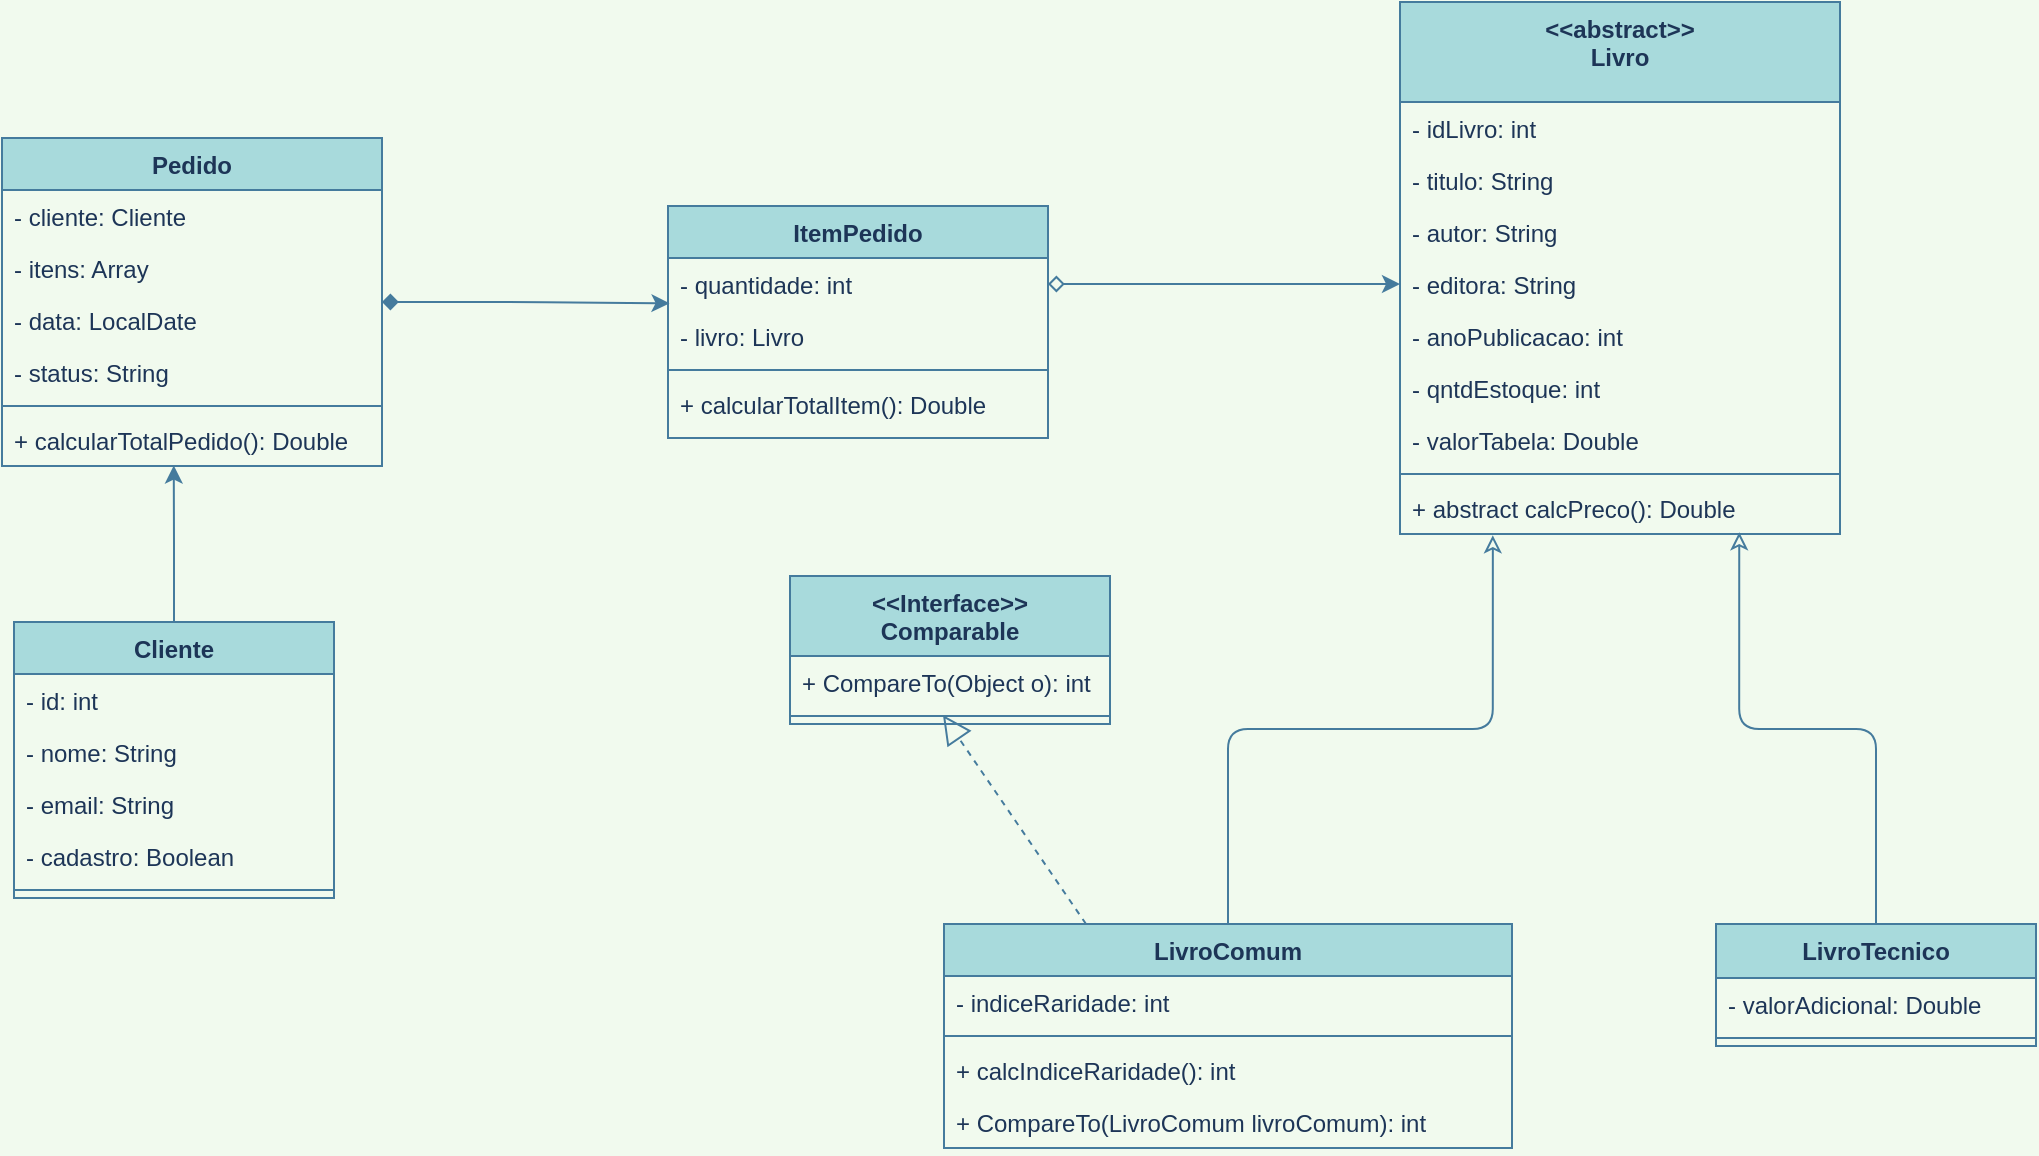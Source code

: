 <mxfile version="15.1.4" type="device"><diagram id="tUumAL8Y4nLpT35IZb9z" name="Page-1"><mxGraphModel dx="1518" dy="910" grid="0" gridSize="10" guides="1" tooltips="1" connect="1" arrows="1" fold="1" page="1" pageScale="1" pageWidth="1169" pageHeight="827" background="#F1FAEE" math="0" shadow="0"><root><mxCell id="0"/><mxCell id="1" parent="0"/><mxCell id="oF7gF42K3Qm1bA6qkh1C-5" value="&lt;&lt;abstract&gt;&gt;&#xa;Livro" style="swimlane;fontStyle=1;align=center;verticalAlign=top;childLayout=stackLayout;horizontal=1;startSize=50;horizontalStack=0;resizeParent=1;resizeParentMax=0;resizeLast=0;collapsible=1;marginBottom=0;fillColor=#A8DADC;strokeColor=#457B9D;fontColor=#1D3557;" vertex="1" parent="1"><mxGeometry x="769" y="35" width="220" height="266" as="geometry"/></mxCell><mxCell id="oF7gF42K3Qm1bA6qkh1C-6" value="- idLivro: int" style="text;strokeColor=none;fillColor=none;align=left;verticalAlign=top;spacingLeft=4;spacingRight=4;overflow=hidden;rotatable=0;points=[[0,0.5],[1,0.5]];portConstraint=eastwest;fontColor=#1D3557;" vertex="1" parent="oF7gF42K3Qm1bA6qkh1C-5"><mxGeometry y="50" width="220" height="26" as="geometry"/></mxCell><mxCell id="oF7gF42K3Qm1bA6qkh1C-21" value="- titulo: String" style="text;strokeColor=none;fillColor=none;align=left;verticalAlign=top;spacingLeft=4;spacingRight=4;overflow=hidden;rotatable=0;points=[[0,0.5],[1,0.5]];portConstraint=eastwest;fontColor=#1D3557;" vertex="1" parent="oF7gF42K3Qm1bA6qkh1C-5"><mxGeometry y="76" width="220" height="26" as="geometry"/></mxCell><mxCell id="oF7gF42K3Qm1bA6qkh1C-22" value="- autor: String" style="text;strokeColor=none;fillColor=none;align=left;verticalAlign=top;spacingLeft=4;spacingRight=4;overflow=hidden;rotatable=0;points=[[0,0.5],[1,0.5]];portConstraint=eastwest;fontColor=#1D3557;" vertex="1" parent="oF7gF42K3Qm1bA6qkh1C-5"><mxGeometry y="102" width="220" height="26" as="geometry"/></mxCell><mxCell id="oF7gF42K3Qm1bA6qkh1C-23" value="- editora: String" style="text;strokeColor=none;fillColor=none;align=left;verticalAlign=top;spacingLeft=4;spacingRight=4;overflow=hidden;rotatable=0;points=[[0,0.5],[1,0.5]];portConstraint=eastwest;fontColor=#1D3557;" vertex="1" parent="oF7gF42K3Qm1bA6qkh1C-5"><mxGeometry y="128" width="220" height="26" as="geometry"/></mxCell><mxCell id="oF7gF42K3Qm1bA6qkh1C-24" value="- anoPublicacao: int" style="text;strokeColor=none;fillColor=none;align=left;verticalAlign=top;spacingLeft=4;spacingRight=4;overflow=hidden;rotatable=0;points=[[0,0.5],[1,0.5]];portConstraint=eastwest;fontColor=#1D3557;" vertex="1" parent="oF7gF42K3Qm1bA6qkh1C-5"><mxGeometry y="154" width="220" height="26" as="geometry"/></mxCell><mxCell id="oF7gF42K3Qm1bA6qkh1C-25" value="- qntdEstoque: int" style="text;strokeColor=none;fillColor=none;align=left;verticalAlign=top;spacingLeft=4;spacingRight=4;overflow=hidden;rotatable=0;points=[[0,0.5],[1,0.5]];portConstraint=eastwest;fontColor=#1D3557;" vertex="1" parent="oF7gF42K3Qm1bA6qkh1C-5"><mxGeometry y="180" width="220" height="26" as="geometry"/></mxCell><mxCell id="oF7gF42K3Qm1bA6qkh1C-26" value="- valorTabela: Double" style="text;strokeColor=none;fillColor=none;align=left;verticalAlign=top;spacingLeft=4;spacingRight=4;overflow=hidden;rotatable=0;points=[[0,0.5],[1,0.5]];portConstraint=eastwest;fontColor=#1D3557;" vertex="1" parent="oF7gF42K3Qm1bA6qkh1C-5"><mxGeometry y="206" width="220" height="26" as="geometry"/></mxCell><mxCell id="oF7gF42K3Qm1bA6qkh1C-7" value="" style="line;strokeWidth=1;fillColor=none;align=left;verticalAlign=middle;spacingTop=-1;spacingLeft=3;spacingRight=3;rotatable=0;labelPosition=right;points=[];portConstraint=eastwest;labelBackgroundColor=#F1FAEE;strokeColor=#457B9D;fontColor=#1D3557;" vertex="1" parent="oF7gF42K3Qm1bA6qkh1C-5"><mxGeometry y="232" width="220" height="8" as="geometry"/></mxCell><mxCell id="oF7gF42K3Qm1bA6qkh1C-8" value="+ abstract calcPreco(): Double" style="text;strokeColor=none;fillColor=none;align=left;verticalAlign=top;spacingLeft=4;spacingRight=4;overflow=hidden;rotatable=0;points=[[0,0.5],[1,0.5]];portConstraint=eastwest;fontColor=#1D3557;" vertex="1" parent="oF7gF42K3Qm1bA6qkh1C-5"><mxGeometry y="240" width="220" height="26" as="geometry"/></mxCell><mxCell id="oF7gF42K3Qm1bA6qkh1C-9" value="Cliente" style="swimlane;fontStyle=1;align=center;verticalAlign=top;childLayout=stackLayout;horizontal=1;startSize=26;horizontalStack=0;resizeParent=1;resizeParentMax=0;resizeLast=0;collapsible=1;marginBottom=0;fillColor=#A8DADC;strokeColor=#457B9D;fontColor=#1D3557;" vertex="1" parent="1"><mxGeometry x="76" y="345" width="160" height="138" as="geometry"/></mxCell><mxCell id="oF7gF42K3Qm1bA6qkh1C-10" value="- id: int" style="text;strokeColor=none;fillColor=none;align=left;verticalAlign=top;spacingLeft=4;spacingRight=4;overflow=hidden;rotatable=0;points=[[0,0.5],[1,0.5]];portConstraint=eastwest;fontColor=#1D3557;" vertex="1" parent="oF7gF42K3Qm1bA6qkh1C-9"><mxGeometry y="26" width="160" height="26" as="geometry"/></mxCell><mxCell id="oF7gF42K3Qm1bA6qkh1C-40" value="- nome: String" style="text;strokeColor=none;fillColor=none;align=left;verticalAlign=top;spacingLeft=4;spacingRight=4;overflow=hidden;rotatable=0;points=[[0,0.5],[1,0.5]];portConstraint=eastwest;fontColor=#1D3557;" vertex="1" parent="oF7gF42K3Qm1bA6qkh1C-9"><mxGeometry y="52" width="160" height="26" as="geometry"/></mxCell><mxCell id="oF7gF42K3Qm1bA6qkh1C-41" value="- email: String" style="text;strokeColor=none;fillColor=none;align=left;verticalAlign=top;spacingLeft=4;spacingRight=4;overflow=hidden;rotatable=0;points=[[0,0.5],[1,0.5]];portConstraint=eastwest;fontColor=#1D3557;" vertex="1" parent="oF7gF42K3Qm1bA6qkh1C-9"><mxGeometry y="78" width="160" height="26" as="geometry"/></mxCell><mxCell id="oF7gF42K3Qm1bA6qkh1C-64" value="- cadastro: Boolean" style="text;strokeColor=none;fillColor=none;align=left;verticalAlign=top;spacingLeft=4;spacingRight=4;overflow=hidden;rotatable=0;points=[[0,0.5],[1,0.5]];portConstraint=eastwest;fontColor=#1D3557;" vertex="1" parent="oF7gF42K3Qm1bA6qkh1C-9"><mxGeometry y="104" width="160" height="26" as="geometry"/></mxCell><mxCell id="oF7gF42K3Qm1bA6qkh1C-11" value="" style="line;strokeWidth=1;fillColor=none;align=left;verticalAlign=middle;spacingTop=-1;spacingLeft=3;spacingRight=3;rotatable=0;labelPosition=right;points=[];portConstraint=eastwest;labelBackgroundColor=#F1FAEE;strokeColor=#457B9D;fontColor=#1D3557;" vertex="1" parent="oF7gF42K3Qm1bA6qkh1C-9"><mxGeometry y="130" width="160" height="8" as="geometry"/></mxCell><mxCell id="oF7gF42K3Qm1bA6qkh1C-48" style="edgeStyle=orthogonalEdgeStyle;rounded=0;orthogonalLoop=1;jettySize=auto;html=1;entryX=0.452;entryY=0.991;entryDx=0;entryDy=0;entryPerimeter=0;endArrow=classic;endFill=1;exitX=0.5;exitY=0;exitDx=0;exitDy=0;labelBackgroundColor=#F1FAEE;strokeColor=#457B9D;fontColor=#1D3557;" edge="1" parent="1" source="oF7gF42K3Qm1bA6qkh1C-9" target="oF7gF42K3Qm1bA6qkh1C-47"><mxGeometry relative="1" as="geometry"><mxPoint x="156" y="383" as="sourcePoint"/></mxGeometry></mxCell><mxCell id="oF7gF42K3Qm1bA6qkh1C-69" style="edgeStyle=orthogonalEdgeStyle;curved=0;rounded=1;sketch=0;orthogonalLoop=1;jettySize=auto;html=1;entryX=0.004;entryY=0.871;entryDx=0;entryDy=0;entryPerimeter=0;fontColor=#1D3557;strokeColor=#457B9D;fillColor=#A8DADC;startArrow=diamond;startFill=1;" edge="1" parent="1" source="oF7gF42K3Qm1bA6qkh1C-13" target="oF7gF42K3Qm1bA6qkh1C-59"><mxGeometry relative="1" as="geometry"/></mxCell><mxCell id="oF7gF42K3Qm1bA6qkh1C-13" value="Pedido" style="swimlane;fontStyle=1;align=center;verticalAlign=top;childLayout=stackLayout;horizontal=1;startSize=26;horizontalStack=0;resizeParent=1;resizeParentMax=0;resizeLast=0;collapsible=1;marginBottom=0;fillColor=#A8DADC;strokeColor=#457B9D;fontColor=#1D3557;" vertex="1" parent="1"><mxGeometry x="70" y="103" width="190" height="164" as="geometry"/></mxCell><mxCell id="oF7gF42K3Qm1bA6qkh1C-14" value="- cliente: Cliente" style="text;strokeColor=none;fillColor=none;align=left;verticalAlign=top;spacingLeft=4;spacingRight=4;overflow=hidden;rotatable=0;points=[[0,0.5],[1,0.5]];portConstraint=eastwest;fontColor=#1D3557;" vertex="1" parent="oF7gF42K3Qm1bA6qkh1C-13"><mxGeometry y="26" width="190" height="26" as="geometry"/></mxCell><mxCell id="oF7gF42K3Qm1bA6qkh1C-97" value="- itens: Array" style="text;strokeColor=none;fillColor=none;align=left;verticalAlign=top;spacingLeft=4;spacingRight=4;overflow=hidden;rotatable=0;points=[[0,0.5],[1,0.5]];portConstraint=eastwest;fontColor=#1D3557;" vertex="1" parent="oF7gF42K3Qm1bA6qkh1C-13"><mxGeometry y="52" width="190" height="26" as="geometry"/></mxCell><mxCell id="oF7gF42K3Qm1bA6qkh1C-98" value="- data: LocalDate" style="text;strokeColor=none;fillColor=none;align=left;verticalAlign=top;spacingLeft=4;spacingRight=4;overflow=hidden;rotatable=0;points=[[0,0.5],[1,0.5]];portConstraint=eastwest;fontColor=#1D3557;" vertex="1" parent="oF7gF42K3Qm1bA6qkh1C-13"><mxGeometry y="78" width="190" height="26" as="geometry"/></mxCell><mxCell id="oF7gF42K3Qm1bA6qkh1C-42" value="- status: String" style="text;strokeColor=none;fillColor=none;align=left;verticalAlign=top;spacingLeft=4;spacingRight=4;overflow=hidden;rotatable=0;points=[[0,0.5],[1,0.5]];portConstraint=eastwest;fontColor=#1D3557;" vertex="1" parent="oF7gF42K3Qm1bA6qkh1C-13"><mxGeometry y="104" width="190" height="26" as="geometry"/></mxCell><mxCell id="oF7gF42K3Qm1bA6qkh1C-15" value="" style="line;strokeWidth=1;fillColor=none;align=left;verticalAlign=middle;spacingTop=-1;spacingLeft=3;spacingRight=3;rotatable=0;labelPosition=right;points=[];portConstraint=eastwest;labelBackgroundColor=#F1FAEE;strokeColor=#457B9D;fontColor=#1D3557;" vertex="1" parent="oF7gF42K3Qm1bA6qkh1C-13"><mxGeometry y="130" width="190" height="8" as="geometry"/></mxCell><mxCell id="oF7gF42K3Qm1bA6qkh1C-47" value="+ calcularTotalPedido(): Double" style="text;strokeColor=none;fillColor=none;align=left;verticalAlign=top;spacingLeft=4;spacingRight=4;overflow=hidden;rotatable=0;points=[[0,0.5],[1,0.5]];portConstraint=eastwest;fontColor=#1D3557;" vertex="1" parent="oF7gF42K3Qm1bA6qkh1C-13"><mxGeometry y="138" width="190" height="26" as="geometry"/></mxCell><mxCell id="oF7gF42K3Qm1bA6qkh1C-100" style="edgeStyle=orthogonalEdgeStyle;curved=0;rounded=1;sketch=0;orthogonalLoop=1;jettySize=auto;html=1;entryX=0.211;entryY=1.026;entryDx=0;entryDy=0;entryPerimeter=0;fontColor=#1D3557;startArrow=none;startFill=0;endArrow=classic;endFill=0;strokeColor=#457B9D;fillColor=#A8DADC;" edge="1" parent="1" source="oF7gF42K3Qm1bA6qkh1C-28" target="oF7gF42K3Qm1bA6qkh1C-8"><mxGeometry relative="1" as="geometry"/></mxCell><mxCell id="oF7gF42K3Qm1bA6qkh1C-28" value="LivroComum" style="swimlane;fontStyle=1;align=center;verticalAlign=top;childLayout=stackLayout;horizontal=1;startSize=26;horizontalStack=0;resizeParent=1;resizeParentMax=0;resizeLast=0;collapsible=1;marginBottom=0;fillColor=#A8DADC;strokeColor=#457B9D;fontColor=#1D3557;" vertex="1" parent="1"><mxGeometry x="541" y="496" width="284" height="112" as="geometry"/></mxCell><mxCell id="oF7gF42K3Qm1bA6qkh1C-29" value="- indiceRaridade: int" style="text;strokeColor=none;fillColor=none;align=left;verticalAlign=top;spacingLeft=4;spacingRight=4;overflow=hidden;rotatable=0;points=[[0,0.5],[1,0.5]];portConstraint=eastwest;fontColor=#1D3557;" vertex="1" parent="oF7gF42K3Qm1bA6qkh1C-28"><mxGeometry y="26" width="284" height="26" as="geometry"/></mxCell><mxCell id="oF7gF42K3Qm1bA6qkh1C-30" value="" style="line;strokeWidth=1;fillColor=none;align=left;verticalAlign=middle;spacingTop=-1;spacingLeft=3;spacingRight=3;rotatable=0;labelPosition=right;points=[];portConstraint=eastwest;labelBackgroundColor=#F1FAEE;strokeColor=#457B9D;fontColor=#1D3557;" vertex="1" parent="oF7gF42K3Qm1bA6qkh1C-28"><mxGeometry y="52" width="284" height="8" as="geometry"/></mxCell><mxCell id="oF7gF42K3Qm1bA6qkh1C-31" value="+ calcIndiceRaridade(): int" style="text;strokeColor=none;fillColor=none;align=left;verticalAlign=top;spacingLeft=4;spacingRight=4;overflow=hidden;rotatable=0;points=[[0,0.5],[1,0.5]];portConstraint=eastwest;fontColor=#1D3557;" vertex="1" parent="oF7gF42K3Qm1bA6qkh1C-28"><mxGeometry y="60" width="284" height="26" as="geometry"/></mxCell><mxCell id="oF7gF42K3Qm1bA6qkh1C-73" value="+ CompareTo(LivroComum livroComum): int" style="text;strokeColor=none;fillColor=none;align=left;verticalAlign=top;spacingLeft=4;spacingRight=4;overflow=hidden;rotatable=0;points=[[0,0.5],[1,0.5]];portConstraint=eastwest;fontColor=#1D3557;" vertex="1" parent="oF7gF42K3Qm1bA6qkh1C-28"><mxGeometry y="86" width="284" height="26" as="geometry"/></mxCell><mxCell id="oF7gF42K3Qm1bA6qkh1C-50" value="&lt;&lt;Interface&gt;&gt;&#xa;Comparable" style="swimlane;fontStyle=1;align=center;verticalAlign=top;childLayout=stackLayout;horizontal=1;startSize=40;horizontalStack=0;resizeParent=1;resizeParentMax=0;resizeLast=0;collapsible=1;marginBottom=0;fillColor=#A8DADC;strokeColor=#457B9D;fontColor=#1D3557;" vertex="1" parent="1"><mxGeometry x="464" y="322" width="160" height="74" as="geometry"/></mxCell><mxCell id="oF7gF42K3Qm1bA6qkh1C-51" value="+ CompareTo(Object o): int" style="text;strokeColor=none;fillColor=none;align=left;verticalAlign=top;spacingLeft=4;spacingRight=4;overflow=hidden;rotatable=0;points=[[0,0.5],[1,0.5]];portConstraint=eastwest;fontColor=#1D3557;" vertex="1" parent="oF7gF42K3Qm1bA6qkh1C-50"><mxGeometry y="40" width="160" height="26" as="geometry"/></mxCell><mxCell id="oF7gF42K3Qm1bA6qkh1C-52" value="" style="line;strokeWidth=1;fillColor=none;align=left;verticalAlign=middle;spacingTop=-1;spacingLeft=3;spacingRight=3;rotatable=0;labelPosition=right;points=[];portConstraint=eastwest;labelBackgroundColor=#F1FAEE;strokeColor=#457B9D;fontColor=#1D3557;" vertex="1" parent="oF7gF42K3Qm1bA6qkh1C-50"><mxGeometry y="66" width="160" height="8" as="geometry"/></mxCell><mxCell id="oF7gF42K3Qm1bA6qkh1C-53" value="" style="endArrow=block;dashed=1;endFill=0;endSize=12;html=1;labelBackgroundColor=#F1FAEE;strokeColor=#457B9D;fontColor=#1D3557;entryX=0.478;entryY=0.434;entryDx=0;entryDy=0;entryPerimeter=0;exitX=0.25;exitY=0;exitDx=0;exitDy=0;" edge="1" parent="1" source="oF7gF42K3Qm1bA6qkh1C-28" target="oF7gF42K3Qm1bA6qkh1C-52"><mxGeometry width="160" relative="1" as="geometry"><mxPoint x="440" y="460" as="sourcePoint"/><mxPoint x="777" y="610" as="targetPoint"/></mxGeometry></mxCell><mxCell id="oF7gF42K3Qm1bA6qkh1C-56" value="ItemPedido" style="swimlane;fontStyle=1;align=center;verticalAlign=top;childLayout=stackLayout;horizontal=1;startSize=26;horizontalStack=0;resizeParent=1;resizeParentMax=0;resizeLast=0;collapsible=1;marginBottom=0;fillColor=#A8DADC;strokeColor=#457B9D;fontColor=#1D3557;" vertex="1" parent="1"><mxGeometry x="403" y="137" width="190" height="116" as="geometry"/></mxCell><mxCell id="oF7gF42K3Qm1bA6qkh1C-59" value="- quantidade: int" style="text;strokeColor=none;fillColor=none;align=left;verticalAlign=top;spacingLeft=4;spacingRight=4;overflow=hidden;rotatable=0;points=[[0,0.5],[1,0.5]];portConstraint=eastwest;fontColor=#1D3557;" vertex="1" parent="oF7gF42K3Qm1bA6qkh1C-56"><mxGeometry y="26" width="190" height="26" as="geometry"/></mxCell><mxCell id="oF7gF42K3Qm1bA6qkh1C-99" value="- livro: Livro" style="text;strokeColor=none;fillColor=none;align=left;verticalAlign=top;spacingLeft=4;spacingRight=4;overflow=hidden;rotatable=0;points=[[0,0.5],[1,0.5]];portConstraint=eastwest;fontColor=#1D3557;" vertex="1" parent="oF7gF42K3Qm1bA6qkh1C-56"><mxGeometry y="52" width="190" height="26" as="geometry"/></mxCell><mxCell id="oF7gF42K3Qm1bA6qkh1C-60" value="" style="line;strokeWidth=1;fillColor=none;align=left;verticalAlign=middle;spacingTop=-1;spacingLeft=3;spacingRight=3;rotatable=0;labelPosition=right;points=[];portConstraint=eastwest;labelBackgroundColor=#F1FAEE;strokeColor=#457B9D;fontColor=#1D3557;" vertex="1" parent="oF7gF42K3Qm1bA6qkh1C-56"><mxGeometry y="78" width="190" height="8" as="geometry"/></mxCell><mxCell id="oF7gF42K3Qm1bA6qkh1C-61" value="+ calcularTotalItem(): Double" style="text;strokeColor=none;fillColor=none;align=left;verticalAlign=top;spacingLeft=4;spacingRight=4;overflow=hidden;rotatable=0;points=[[0,0.5],[1,0.5]];portConstraint=eastwest;fontColor=#1D3557;" vertex="1" parent="oF7gF42K3Qm1bA6qkh1C-56"><mxGeometry y="86" width="190" height="30" as="geometry"/></mxCell><mxCell id="oF7gF42K3Qm1bA6qkh1C-70" style="edgeStyle=orthogonalEdgeStyle;curved=0;rounded=1;sketch=0;orthogonalLoop=1;jettySize=auto;html=1;entryX=0;entryY=0.5;entryDx=0;entryDy=0;fontColor=#1D3557;strokeColor=#457B9D;fillColor=#A8DADC;startArrow=diamond;startFill=0;" edge="1" parent="1" source="oF7gF42K3Qm1bA6qkh1C-59" target="oF7gF42K3Qm1bA6qkh1C-23"><mxGeometry relative="1" as="geometry"/></mxCell><mxCell id="oF7gF42K3Qm1bA6qkh1C-96" style="edgeStyle=orthogonalEdgeStyle;curved=0;rounded=1;sketch=0;orthogonalLoop=1;jettySize=auto;html=1;entryX=0.771;entryY=0.968;entryDx=0;entryDy=0;entryPerimeter=0;fontColor=#1D3557;startArrow=none;startFill=0;strokeColor=#457B9D;fillColor=#A8DADC;endArrow=classic;endFill=0;" edge="1" parent="1" source="oF7gF42K3Qm1bA6qkh1C-93" target="oF7gF42K3Qm1bA6qkh1C-8"><mxGeometry relative="1" as="geometry"/></mxCell><mxCell id="oF7gF42K3Qm1bA6qkh1C-93" value="LivroTecnico" style="swimlane;fontStyle=1;align=center;verticalAlign=top;childLayout=stackLayout;horizontal=1;startSize=27;horizontalStack=0;resizeParent=1;resizeParentMax=0;resizeLast=0;collapsible=1;marginBottom=0;fillColor=#A8DADC;strokeColor=#457B9D;fontColor=#1D3557;" vertex="1" parent="1"><mxGeometry x="927" y="496" width="160" height="61" as="geometry"/></mxCell><mxCell id="oF7gF42K3Qm1bA6qkh1C-94" value="- valorAdicional: Double" style="text;strokeColor=none;fillColor=none;align=left;verticalAlign=top;spacingLeft=4;spacingRight=4;overflow=hidden;rotatable=0;points=[[0,0.5],[1,0.5]];portConstraint=eastwest;fontColor=#1D3557;" vertex="1" parent="oF7gF42K3Qm1bA6qkh1C-93"><mxGeometry y="27" width="160" height="26" as="geometry"/></mxCell><mxCell id="oF7gF42K3Qm1bA6qkh1C-95" value="" style="line;strokeWidth=1;fillColor=none;align=left;verticalAlign=middle;spacingTop=-1;spacingLeft=3;spacingRight=3;rotatable=0;labelPosition=right;points=[];portConstraint=eastwest;labelBackgroundColor=#F1FAEE;strokeColor=#457B9D;fontColor=#1D3557;" vertex="1" parent="oF7gF42K3Qm1bA6qkh1C-93"><mxGeometry y="53" width="160" height="8" as="geometry"/></mxCell></root></mxGraphModel></diagram></mxfile>